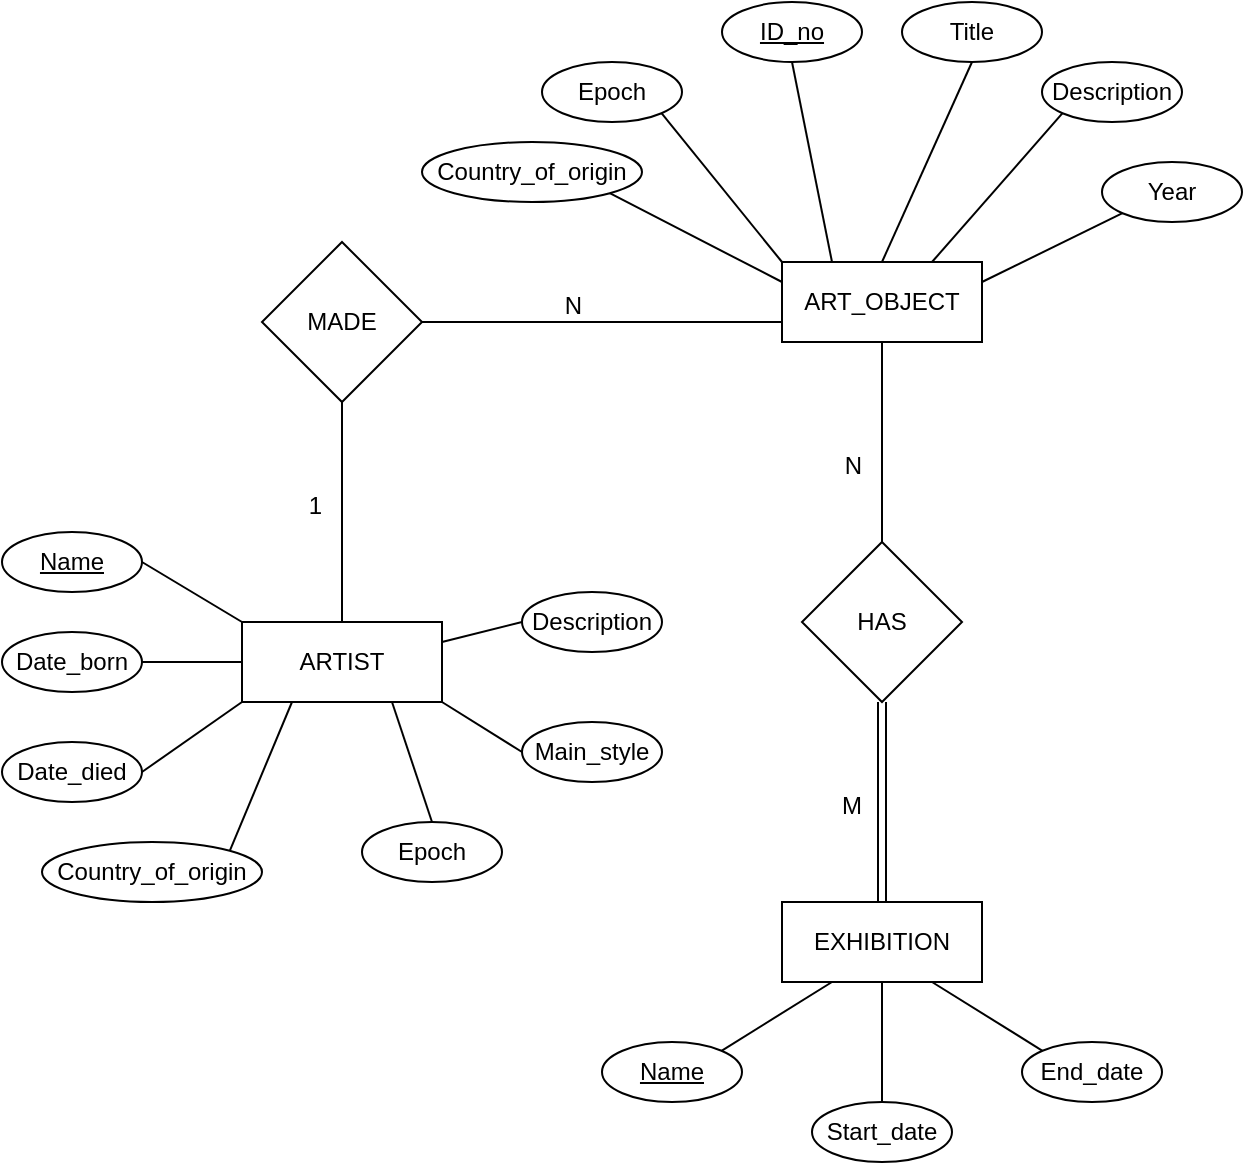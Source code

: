 <mxfile>
    <diagram id="F1-E8T4RD7VsMiOD42gL" name="Page-1">
        <mxGraphModel dx="580" dy="354" grid="1" gridSize="10" guides="1" tooltips="1" connect="1" arrows="1" fold="1" page="1" pageScale="1" pageWidth="1100" pageHeight="850" math="0" shadow="0">
            <root>
                <mxCell id="0"/>
                <mxCell id="1" parent="0"/>
                <mxCell id="2" value="ART_OBJECT" style="whiteSpace=wrap;html=1;align=center;" vertex="1" parent="1">
                    <mxGeometry x="410" y="260" width="100" height="40" as="geometry"/>
                </mxCell>
                <mxCell id="3" value="ID_no" style="ellipse;whiteSpace=wrap;html=1;align=center;fontStyle=4;" vertex="1" parent="1">
                    <mxGeometry x="380" y="130" width="70" height="30" as="geometry"/>
                </mxCell>
                <mxCell id="4" value="Title" style="ellipse;whiteSpace=wrap;html=1;align=center;" vertex="1" parent="1">
                    <mxGeometry x="470" y="130" width="70" height="30" as="geometry"/>
                </mxCell>
                <mxCell id="5" value="Description" style="ellipse;whiteSpace=wrap;html=1;align=center;" vertex="1" parent="1">
                    <mxGeometry x="540" y="160" width="70" height="30" as="geometry"/>
                </mxCell>
                <mxCell id="6" value="Year" style="ellipse;whiteSpace=wrap;html=1;align=center;" vertex="1" parent="1">
                    <mxGeometry x="570" y="210" width="70" height="30" as="geometry"/>
                </mxCell>
                <mxCell id="7" value="Epoch" style="ellipse;whiteSpace=wrap;html=1;align=center;" vertex="1" parent="1">
                    <mxGeometry x="290" y="160" width="70" height="30" as="geometry"/>
                </mxCell>
                <mxCell id="8" value="Country_of_origin" style="ellipse;whiteSpace=wrap;html=1;align=center;" vertex="1" parent="1">
                    <mxGeometry x="230" y="200" width="110" height="30" as="geometry"/>
                </mxCell>
                <mxCell id="9" value="" style="endArrow=none;html=1;rounded=0;exitX=0.5;exitY=1;exitDx=0;exitDy=0;entryX=0.5;entryY=0;entryDx=0;entryDy=0;" edge="1" parent="1" source="4" target="2">
                    <mxGeometry relative="1" as="geometry">
                        <mxPoint x="390" y="250" as="sourcePoint"/>
                        <mxPoint x="550" y="250" as="targetPoint"/>
                    </mxGeometry>
                </mxCell>
                <mxCell id="10" value="" style="endArrow=none;html=1;rounded=0;exitX=0;exitY=1;exitDx=0;exitDy=0;entryX=0.75;entryY=0;entryDx=0;entryDy=0;" edge="1" parent="1" source="5" target="2">
                    <mxGeometry relative="1" as="geometry">
                        <mxPoint x="465" y="160" as="sourcePoint"/>
                        <mxPoint x="470" y="270" as="targetPoint"/>
                    </mxGeometry>
                </mxCell>
                <mxCell id="11" value="" style="endArrow=none;html=1;rounded=0;exitX=0;exitY=1;exitDx=0;exitDy=0;entryX=1;entryY=0.25;entryDx=0;entryDy=0;" edge="1" parent="1" source="6" target="2">
                    <mxGeometry relative="1" as="geometry">
                        <mxPoint x="510.196" y="195.583" as="sourcePoint"/>
                        <mxPoint x="495" y="270" as="targetPoint"/>
                    </mxGeometry>
                </mxCell>
                <mxCell id="12" value="" style="endArrow=none;html=1;rounded=0;exitX=0.5;exitY=1;exitDx=0;exitDy=0;entryX=0.25;entryY=0;entryDx=0;entryDy=0;" edge="1" parent="1" source="3" target="2">
                    <mxGeometry relative="1" as="geometry">
                        <mxPoint x="520.196" y="205.583" as="sourcePoint"/>
                        <mxPoint x="505" y="280" as="targetPoint"/>
                    </mxGeometry>
                </mxCell>
                <mxCell id="13" value="" style="endArrow=none;html=1;rounded=0;exitX=1;exitY=1;exitDx=0;exitDy=0;entryX=0;entryY=0;entryDx=0;entryDy=0;" edge="1" parent="1" source="7" target="2">
                    <mxGeometry relative="1" as="geometry">
                        <mxPoint x="530.196" y="215.583" as="sourcePoint"/>
                        <mxPoint x="515" y="290" as="targetPoint"/>
                    </mxGeometry>
                </mxCell>
                <mxCell id="14" value="" style="endArrow=none;html=1;rounded=0;exitX=1;exitY=1;exitDx=0;exitDy=0;entryX=0;entryY=0.25;entryDx=0;entryDy=0;" edge="1" parent="1" source="8" target="2">
                    <mxGeometry relative="1" as="geometry">
                        <mxPoint x="380.0" y="225" as="sourcePoint"/>
                        <mxPoint x="420" y="270" as="targetPoint"/>
                    </mxGeometry>
                </mxCell>
                <mxCell id="15" value="MADE" style="shape=rhombus;perimeter=rhombusPerimeter;whiteSpace=wrap;html=1;align=center;" vertex="1" parent="1">
                    <mxGeometry x="150" y="250" width="80" height="80" as="geometry"/>
                </mxCell>
                <mxCell id="17" value="" style="endArrow=none;html=1;rounded=0;entryX=0;entryY=0.75;entryDx=0;entryDy=0;exitX=1;exitY=0.5;exitDx=0;exitDy=0;" edge="1" parent="1" source="15" target="2">
                    <mxGeometry relative="1" as="geometry">
                        <mxPoint x="240" y="330" as="sourcePoint"/>
                        <mxPoint x="400" y="330" as="targetPoint"/>
                    </mxGeometry>
                </mxCell>
                <mxCell id="18" value="N" style="resizable=0;html=1;align=right;verticalAlign=bottom;" connectable="0" vertex="1" parent="17">
                    <mxGeometry x="1" relative="1" as="geometry">
                        <mxPoint x="-100" as="offset"/>
                    </mxGeometry>
                </mxCell>
                <mxCell id="20" value="ARTIST" style="whiteSpace=wrap;html=1;align=center;" vertex="1" parent="1">
                    <mxGeometry x="140" y="440" width="100" height="40" as="geometry"/>
                </mxCell>
                <mxCell id="21" value="" style="endArrow=none;html=1;rounded=0;exitX=0.5;exitY=1;exitDx=0;exitDy=0;entryX=0.5;entryY=0;entryDx=0;entryDy=0;" edge="1" parent="1" source="15" target="20">
                    <mxGeometry relative="1" as="geometry">
                        <mxPoint x="170" y="380" as="sourcePoint"/>
                        <mxPoint x="330" y="380" as="targetPoint"/>
                    </mxGeometry>
                </mxCell>
                <mxCell id="22" value="1" style="resizable=0;html=1;align=right;verticalAlign=bottom;" connectable="0" vertex="1" parent="21">
                    <mxGeometry x="1" relative="1" as="geometry">
                        <mxPoint x="-10" y="-50" as="offset"/>
                    </mxGeometry>
                </mxCell>
                <mxCell id="23" value="Name" style="ellipse;whiteSpace=wrap;html=1;align=center;fontStyle=4;" vertex="1" parent="1">
                    <mxGeometry x="20" y="395" width="70" height="30" as="geometry"/>
                </mxCell>
                <mxCell id="24" value="Date_born" style="ellipse;whiteSpace=wrap;html=1;align=center;" vertex="1" parent="1">
                    <mxGeometry x="20" y="445" width="70" height="30" as="geometry"/>
                </mxCell>
                <mxCell id="25" value="Date_died" style="ellipse;whiteSpace=wrap;html=1;align=center;" vertex="1" parent="1">
                    <mxGeometry x="20" y="500" width="70" height="30" as="geometry"/>
                </mxCell>
                <mxCell id="26" value="Country_of_origin" style="ellipse;whiteSpace=wrap;html=1;align=center;" vertex="1" parent="1">
                    <mxGeometry x="40" y="550" width="110" height="30" as="geometry"/>
                </mxCell>
                <mxCell id="27" value="Epoch" style="ellipse;whiteSpace=wrap;html=1;align=center;" vertex="1" parent="1">
                    <mxGeometry x="200" y="540" width="70" height="30" as="geometry"/>
                </mxCell>
                <mxCell id="28" value="Main_style" style="ellipse;whiteSpace=wrap;html=1;align=center;" vertex="1" parent="1">
                    <mxGeometry x="280" y="490" width="70" height="30" as="geometry"/>
                </mxCell>
                <mxCell id="29" value="Description" style="ellipse;whiteSpace=wrap;html=1;align=center;" vertex="1" parent="1">
                    <mxGeometry x="280" y="425" width="70" height="30" as="geometry"/>
                </mxCell>
                <mxCell id="30" value="" style="endArrow=none;html=1;rounded=0;exitX=1;exitY=0.5;exitDx=0;exitDy=0;entryX=0;entryY=0;entryDx=0;entryDy=0;" edge="1" parent="1" source="23" target="20">
                    <mxGeometry relative="1" as="geometry">
                        <mxPoint x="210" y="470" as="sourcePoint"/>
                        <mxPoint x="370" y="470" as="targetPoint"/>
                    </mxGeometry>
                </mxCell>
                <mxCell id="31" value="" style="endArrow=none;html=1;rounded=0;exitX=1;exitY=0.5;exitDx=0;exitDy=0;entryX=0;entryY=0.5;entryDx=0;entryDy=0;" edge="1" parent="1" source="24" target="20">
                    <mxGeometry relative="1" as="geometry">
                        <mxPoint x="100" y="420" as="sourcePoint"/>
                        <mxPoint x="150" y="450" as="targetPoint"/>
                    </mxGeometry>
                </mxCell>
                <mxCell id="32" value="" style="endArrow=none;html=1;rounded=0;entryX=0;entryY=1;entryDx=0;entryDy=0;exitX=1;exitY=0.5;exitDx=0;exitDy=0;" edge="1" parent="1" source="25" target="20">
                    <mxGeometry relative="1" as="geometry">
                        <mxPoint x="100" y="490" as="sourcePoint"/>
                        <mxPoint x="150" y="470" as="targetPoint"/>
                    </mxGeometry>
                </mxCell>
                <mxCell id="33" value="" style="endArrow=none;html=1;rounded=0;entryX=0.25;entryY=1;entryDx=0;entryDy=0;exitX=1;exitY=0;exitDx=0;exitDy=0;" edge="1" parent="1" source="26" target="20">
                    <mxGeometry relative="1" as="geometry">
                        <mxPoint x="100" y="525" as="sourcePoint"/>
                        <mxPoint x="150" y="490" as="targetPoint"/>
                    </mxGeometry>
                </mxCell>
                <mxCell id="34" value="" style="endArrow=none;html=1;rounded=0;entryX=0.75;entryY=1;entryDx=0;entryDy=0;exitX=0.5;exitY=0;exitDx=0;exitDy=0;" edge="1" parent="1" source="27" target="20">
                    <mxGeometry relative="1" as="geometry">
                        <mxPoint x="144.044" y="564.435" as="sourcePoint"/>
                        <mxPoint x="175" y="490" as="targetPoint"/>
                    </mxGeometry>
                </mxCell>
                <mxCell id="35" value="" style="endArrow=none;html=1;rounded=0;entryX=1;entryY=1;entryDx=0;entryDy=0;exitX=0;exitY=0.5;exitDx=0;exitDy=0;" edge="1" parent="1" source="28" target="20">
                    <mxGeometry relative="1" as="geometry">
                        <mxPoint x="245" y="550" as="sourcePoint"/>
                        <mxPoint x="225" y="490" as="targetPoint"/>
                    </mxGeometry>
                </mxCell>
                <mxCell id="36" value="" style="endArrow=none;html=1;rounded=0;entryX=1;entryY=0.25;entryDx=0;entryDy=0;exitX=0;exitY=0.5;exitDx=0;exitDy=0;" edge="1" parent="1" source="29" target="20">
                    <mxGeometry relative="1" as="geometry">
                        <mxPoint x="290" y="515" as="sourcePoint"/>
                        <mxPoint x="250" y="490" as="targetPoint"/>
                    </mxGeometry>
                </mxCell>
                <mxCell id="37" value="HAS" style="shape=rhombus;perimeter=rhombusPerimeter;whiteSpace=wrap;html=1;align=center;" vertex="1" parent="1">
                    <mxGeometry x="420" y="400" width="80" height="80" as="geometry"/>
                </mxCell>
                <mxCell id="38" value="" style="endArrow=none;html=1;rounded=0;entryX=0.5;entryY=1;entryDx=0;entryDy=0;exitX=0.5;exitY=0;exitDx=0;exitDy=0;" edge="1" parent="1" source="37" target="2">
                    <mxGeometry relative="1" as="geometry">
                        <mxPoint x="450" y="410" as="sourcePoint"/>
                        <mxPoint x="610" y="410" as="targetPoint"/>
                    </mxGeometry>
                </mxCell>
                <mxCell id="39" value="N" style="resizable=0;html=1;align=right;verticalAlign=bottom;" connectable="0" vertex="1" parent="38">
                    <mxGeometry x="1" relative="1" as="geometry">
                        <mxPoint x="-10" y="70" as="offset"/>
                    </mxGeometry>
                </mxCell>
                <mxCell id="42" value="" style="shape=link;html=1;rounded=0;exitX=0.5;exitY=1;exitDx=0;exitDy=0;" edge="1" parent="1" source="37">
                    <mxGeometry relative="1" as="geometry">
                        <mxPoint x="460" y="560" as="sourcePoint"/>
                        <mxPoint x="460" y="580" as="targetPoint"/>
                    </mxGeometry>
                </mxCell>
                <mxCell id="43" value="M" style="resizable=0;html=1;align=right;verticalAlign=bottom;" connectable="0" vertex="1" parent="42">
                    <mxGeometry x="1" relative="1" as="geometry">
                        <mxPoint x="-10" y="-40" as="offset"/>
                    </mxGeometry>
                </mxCell>
                <mxCell id="45" value="EXHIBITION" style="whiteSpace=wrap;html=1;align=center;" vertex="1" parent="1">
                    <mxGeometry x="410" y="580" width="100" height="40" as="geometry"/>
                </mxCell>
                <mxCell id="46" value="Name" style="ellipse;whiteSpace=wrap;html=1;align=center;fontStyle=4;" vertex="1" parent="1">
                    <mxGeometry x="320" y="650" width="70" height="30" as="geometry"/>
                </mxCell>
                <mxCell id="47" value="Start_date" style="ellipse;whiteSpace=wrap;html=1;align=center;" vertex="1" parent="1">
                    <mxGeometry x="425" y="680" width="70" height="30" as="geometry"/>
                </mxCell>
                <mxCell id="48" value="End_date" style="ellipse;whiteSpace=wrap;html=1;align=center;" vertex="1" parent="1">
                    <mxGeometry x="530" y="650" width="70" height="30" as="geometry"/>
                </mxCell>
                <mxCell id="50" value="" style="endArrow=none;html=1;rounded=0;exitX=0.5;exitY=1;exitDx=0;exitDy=0;entryX=0.5;entryY=0;entryDx=0;entryDy=0;" edge="1" parent="1" source="45" target="47">
                    <mxGeometry relative="1" as="geometry">
                        <mxPoint x="500" y="640" as="sourcePoint"/>
                        <mxPoint x="660" y="640" as="targetPoint"/>
                    </mxGeometry>
                </mxCell>
                <mxCell id="51" value="" style="endArrow=none;html=1;rounded=0;exitX=0.75;exitY=1;exitDx=0;exitDy=0;entryX=0;entryY=0;entryDx=0;entryDy=0;" edge="1" parent="1" source="45" target="48">
                    <mxGeometry relative="1" as="geometry">
                        <mxPoint x="470" y="630" as="sourcePoint"/>
                        <mxPoint x="470" y="690" as="targetPoint"/>
                    </mxGeometry>
                </mxCell>
                <mxCell id="52" value="" style="endArrow=none;html=1;rounded=0;exitX=0.25;exitY=1;exitDx=0;exitDy=0;entryX=1;entryY=0;entryDx=0;entryDy=0;" edge="1" parent="1" source="45" target="46">
                    <mxGeometry relative="1" as="geometry">
                        <mxPoint x="495" y="630" as="sourcePoint"/>
                        <mxPoint x="550.175" y="664.426" as="targetPoint"/>
                    </mxGeometry>
                </mxCell>
            </root>
        </mxGraphModel>
    </diagram>
</mxfile>